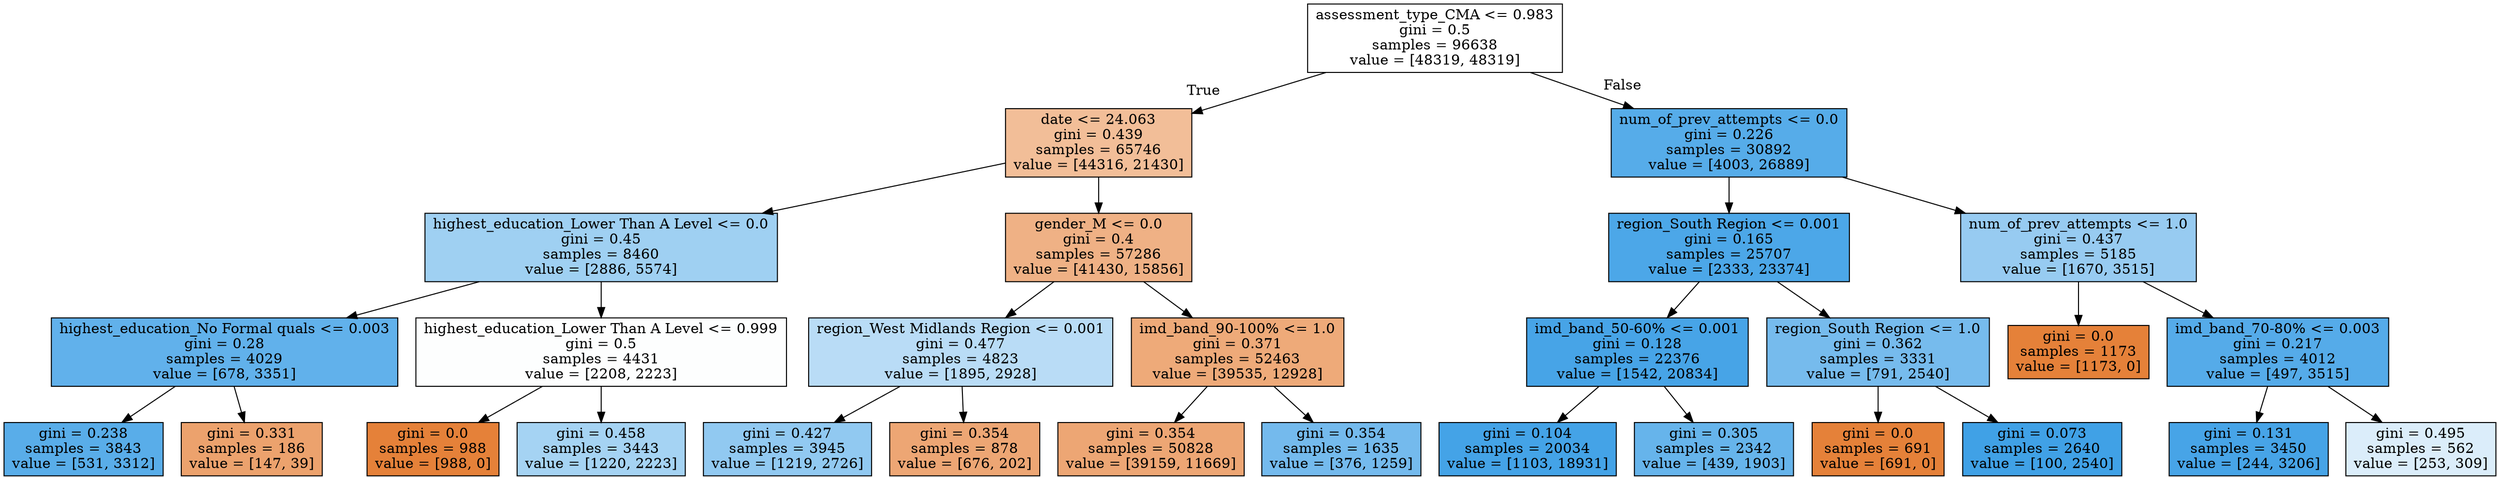digraph Tree {
node [shape=box, style="filled", color="black"] ;
0 [label="assessment_type_CMA <= 0.983\ngini = 0.5\nsamples = 96638\nvalue = [48319, 48319]", fillcolor="#e5813900"] ;
1 [label="date <= 24.063\ngini = 0.439\nsamples = 65746\nvalue = [44316, 21430]", fillcolor="#e5813984"] ;
0 -> 1 [labeldistance=2.5, labelangle=45, headlabel="True"] ;
2 [label="highest_education_Lower Than A Level <= 0.0\ngini = 0.45\nsamples = 8460\nvalue = [2886, 5574]", fillcolor="#399de57b"] ;
1 -> 2 ;
3 [label="highest_education_No Formal quals <= 0.003\ngini = 0.28\nsamples = 4029\nvalue = [678, 3351]", fillcolor="#399de5cb"] ;
2 -> 3 ;
4 [label="gini = 0.238\nsamples = 3843\nvalue = [531, 3312]", fillcolor="#399de5d6"] ;
3 -> 4 ;
5 [label="gini = 0.331\nsamples = 186\nvalue = [147, 39]", fillcolor="#e58139bb"] ;
3 -> 5 ;
6 [label="highest_education_Lower Than A Level <= 0.999\ngini = 0.5\nsamples = 4431\nvalue = [2208, 2223]", fillcolor="#399de502"] ;
2 -> 6 ;
7 [label="gini = 0.0\nsamples = 988\nvalue = [988, 0]", fillcolor="#e58139ff"] ;
6 -> 7 ;
8 [label="gini = 0.458\nsamples = 3443\nvalue = [1220, 2223]", fillcolor="#399de573"] ;
6 -> 8 ;
9 [label="gender_M <= 0.0\ngini = 0.4\nsamples = 57286\nvalue = [41430, 15856]", fillcolor="#e581399d"] ;
1 -> 9 ;
10 [label="region_West Midlands Region <= 0.001\ngini = 0.477\nsamples = 4823\nvalue = [1895, 2928]", fillcolor="#399de55a"] ;
9 -> 10 ;
11 [label="gini = 0.427\nsamples = 3945\nvalue = [1219, 2726]", fillcolor="#399de58d"] ;
10 -> 11 ;
12 [label="gini = 0.354\nsamples = 878\nvalue = [676, 202]", fillcolor="#e58139b3"] ;
10 -> 12 ;
13 [label="imd_band_90-100% <= 1.0\ngini = 0.371\nsamples = 52463\nvalue = [39535, 12928]", fillcolor="#e58139ac"] ;
9 -> 13 ;
14 [label="gini = 0.354\nsamples = 50828\nvalue = [39159, 11669]", fillcolor="#e58139b3"] ;
13 -> 14 ;
15 [label="gini = 0.354\nsamples = 1635\nvalue = [376, 1259]", fillcolor="#399de5b3"] ;
13 -> 15 ;
16 [label="num_of_prev_attempts <= 0.0\ngini = 0.226\nsamples = 30892\nvalue = [4003, 26889]", fillcolor="#399de5d9"] ;
0 -> 16 [labeldistance=2.5, labelangle=-45, headlabel="False"] ;
17 [label="region_South Region <= 0.001\ngini = 0.165\nsamples = 25707\nvalue = [2333, 23374]", fillcolor="#399de5e6"] ;
16 -> 17 ;
18 [label="imd_band_50-60% <= 0.001\ngini = 0.128\nsamples = 22376\nvalue = [1542, 20834]", fillcolor="#399de5ec"] ;
17 -> 18 ;
19 [label="gini = 0.104\nsamples = 20034\nvalue = [1103, 18931]", fillcolor="#399de5f0"] ;
18 -> 19 ;
20 [label="gini = 0.305\nsamples = 2342\nvalue = [439, 1903]", fillcolor="#399de5c4"] ;
18 -> 20 ;
21 [label="region_South Region <= 1.0\ngini = 0.362\nsamples = 3331\nvalue = [791, 2540]", fillcolor="#399de5b0"] ;
17 -> 21 ;
22 [label="gini = 0.0\nsamples = 691\nvalue = [691, 0]", fillcolor="#e58139ff"] ;
21 -> 22 ;
23 [label="gini = 0.073\nsamples = 2640\nvalue = [100, 2540]", fillcolor="#399de5f5"] ;
21 -> 23 ;
24 [label="num_of_prev_attempts <= 1.0\ngini = 0.437\nsamples = 5185\nvalue = [1670, 3515]", fillcolor="#399de586"] ;
16 -> 24 ;
25 [label="gini = 0.0\nsamples = 1173\nvalue = [1173, 0]", fillcolor="#e58139ff"] ;
24 -> 25 ;
26 [label="imd_band_70-80% <= 0.003\ngini = 0.217\nsamples = 4012\nvalue = [497, 3515]", fillcolor="#399de5db"] ;
24 -> 26 ;
27 [label="gini = 0.131\nsamples = 3450\nvalue = [244, 3206]", fillcolor="#399de5ec"] ;
26 -> 27 ;
28 [label="gini = 0.495\nsamples = 562\nvalue = [253, 309]", fillcolor="#399de52e"] ;
26 -> 28 ;
}